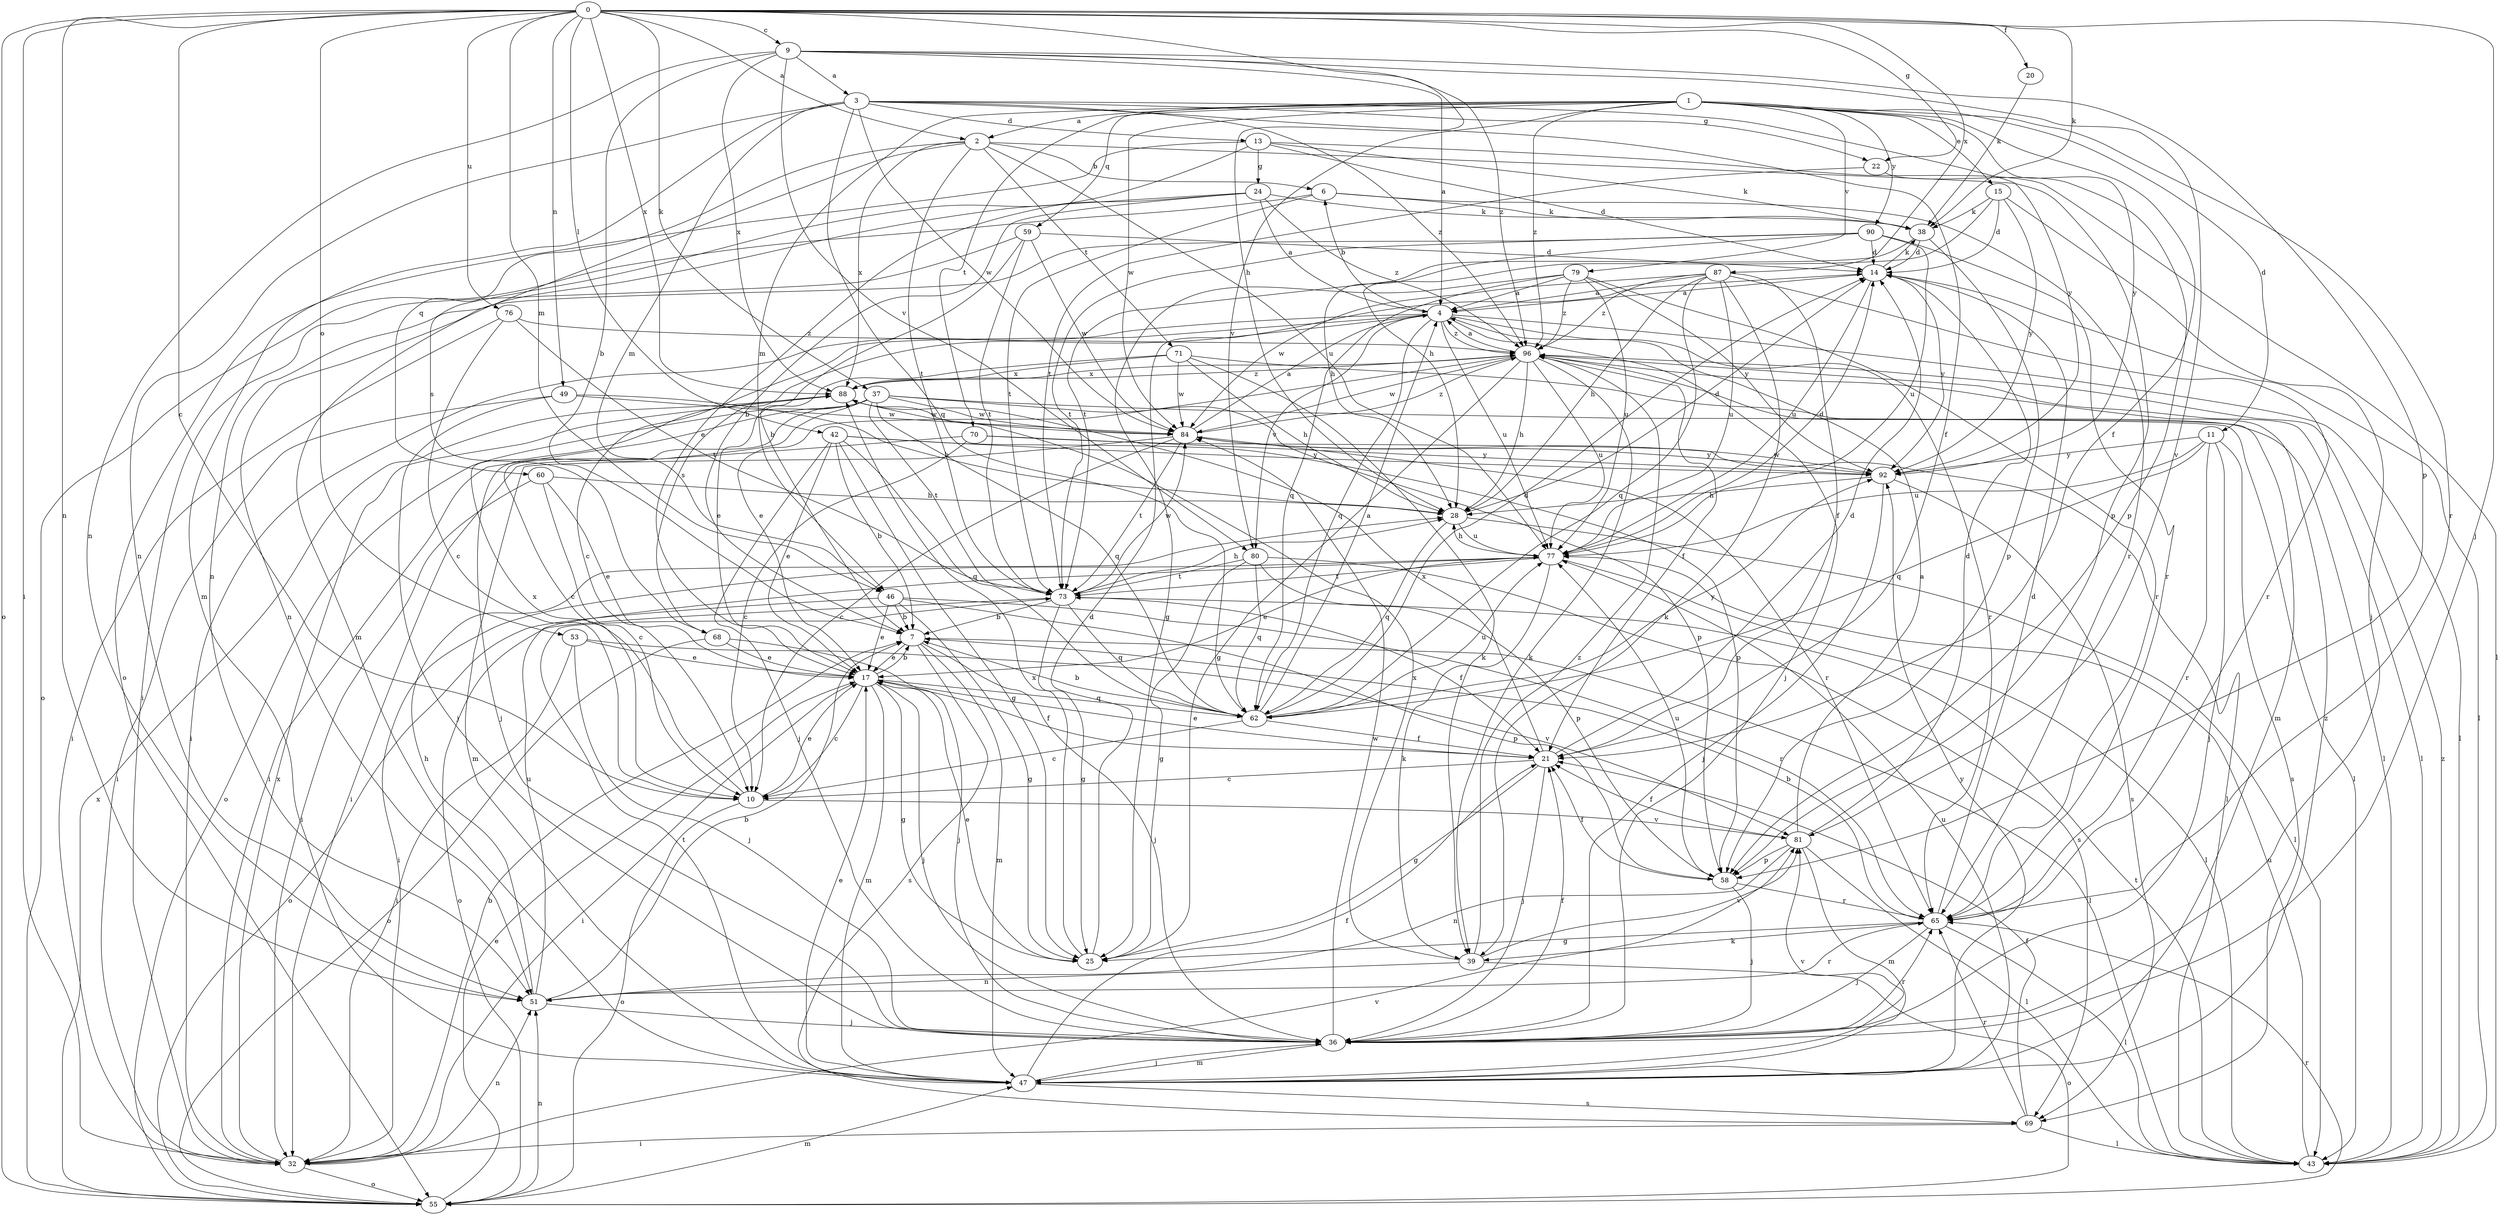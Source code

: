 strict digraph  {
0;
1;
2;
3;
4;
6;
7;
9;
10;
11;
13;
14;
15;
17;
20;
21;
22;
24;
25;
28;
32;
36;
37;
38;
39;
42;
43;
46;
47;
49;
51;
53;
55;
58;
59;
60;
62;
65;
68;
69;
70;
71;
73;
76;
77;
79;
80;
81;
84;
87;
88;
90;
92;
96;
0 -> 2  [label=a];
0 -> 9  [label=c];
0 -> 10  [label=c];
0 -> 20  [label=f];
0 -> 22  [label=g];
0 -> 28  [label=h];
0 -> 32  [label=i];
0 -> 36  [label=j];
0 -> 37  [label=k];
0 -> 38  [label=k];
0 -> 42  [label=l];
0 -> 46  [label=m];
0 -> 49  [label=n];
0 -> 51  [label=n];
0 -> 53  [label=o];
0 -> 55  [label=o];
0 -> 76  [label=u];
0 -> 87  [label=x];
0 -> 88  [label=x];
1 -> 2  [label=a];
1 -> 11  [label=d];
1 -> 15  [label=e];
1 -> 21  [label=f];
1 -> 46  [label=m];
1 -> 59  [label=q];
1 -> 65  [label=r];
1 -> 70  [label=t];
1 -> 79  [label=v];
1 -> 80  [label=v];
1 -> 84  [label=w];
1 -> 90  [label=y];
1 -> 92  [label=y];
1 -> 96  [label=z];
2 -> 6  [label=b];
2 -> 58  [label=p];
2 -> 60  [label=q];
2 -> 68  [label=s];
2 -> 71  [label=t];
2 -> 73  [label=t];
2 -> 77  [label=u];
2 -> 88  [label=x];
3 -> 13  [label=d];
3 -> 21  [label=f];
3 -> 22  [label=g];
3 -> 46  [label=m];
3 -> 47  [label=m];
3 -> 51  [label=n];
3 -> 62  [label=q];
3 -> 84  [label=w];
3 -> 92  [label=y];
3 -> 96  [label=z];
4 -> 6  [label=b];
4 -> 10  [label=c];
4 -> 32  [label=i];
4 -> 36  [label=j];
4 -> 43  [label=l];
4 -> 62  [label=q];
4 -> 65  [label=r];
4 -> 68  [label=s];
4 -> 77  [label=u];
4 -> 80  [label=v];
4 -> 96  [label=z];
6 -> 38  [label=k];
6 -> 55  [label=o];
6 -> 65  [label=r];
6 -> 73  [label=t];
7 -> 17  [label=e];
7 -> 36  [label=j];
7 -> 43  [label=l];
7 -> 47  [label=m];
7 -> 69  [label=s];
9 -> 3  [label=a];
9 -> 4  [label=a];
9 -> 7  [label=b];
9 -> 51  [label=n];
9 -> 58  [label=p];
9 -> 80  [label=v];
9 -> 81  [label=v];
9 -> 88  [label=x];
9 -> 96  [label=z];
10 -> 17  [label=e];
10 -> 55  [label=o];
10 -> 81  [label=v];
10 -> 88  [label=x];
11 -> 36  [label=j];
11 -> 62  [label=q];
11 -> 65  [label=r];
11 -> 69  [label=s];
11 -> 77  [label=u];
11 -> 92  [label=y];
13 -> 14  [label=d];
13 -> 24  [label=g];
13 -> 38  [label=k];
13 -> 43  [label=l];
13 -> 51  [label=n];
13 -> 55  [label=o];
14 -> 4  [label=a];
14 -> 38  [label=k];
14 -> 43  [label=l];
14 -> 77  [label=u];
14 -> 92  [label=y];
15 -> 14  [label=d];
15 -> 28  [label=h];
15 -> 36  [label=j];
15 -> 38  [label=k];
15 -> 92  [label=y];
17 -> 7  [label=b];
17 -> 10  [label=c];
17 -> 21  [label=f];
17 -> 25  [label=g];
17 -> 32  [label=i];
17 -> 36  [label=j];
17 -> 47  [label=m];
17 -> 62  [label=q];
20 -> 38  [label=k];
21 -> 10  [label=c];
21 -> 14  [label=d];
21 -> 17  [label=e];
21 -> 25  [label=g];
21 -> 36  [label=j];
21 -> 88  [label=x];
22 -> 58  [label=p];
22 -> 73  [label=t];
24 -> 4  [label=a];
24 -> 7  [label=b];
24 -> 17  [label=e];
24 -> 38  [label=k];
24 -> 47  [label=m];
24 -> 96  [label=z];
25 -> 14  [label=d];
25 -> 17  [label=e];
25 -> 88  [label=x];
28 -> 14  [label=d];
28 -> 43  [label=l];
28 -> 62  [label=q];
28 -> 77  [label=u];
32 -> 7  [label=b];
32 -> 51  [label=n];
32 -> 55  [label=o];
32 -> 81  [label=v];
32 -> 88  [label=x];
36 -> 21  [label=f];
36 -> 47  [label=m];
36 -> 65  [label=r];
36 -> 84  [label=w];
37 -> 10  [label=c];
37 -> 32  [label=i];
37 -> 36  [label=j];
37 -> 43  [label=l];
37 -> 55  [label=o];
37 -> 58  [label=p];
37 -> 62  [label=q];
37 -> 73  [label=t];
37 -> 84  [label=w];
38 -> 14  [label=d];
38 -> 58  [label=p];
38 -> 73  [label=t];
39 -> 51  [label=n];
39 -> 55  [label=o];
39 -> 81  [label=v];
39 -> 88  [label=x];
39 -> 96  [label=z];
42 -> 7  [label=b];
42 -> 17  [label=e];
42 -> 25  [label=g];
42 -> 36  [label=j];
42 -> 58  [label=p];
42 -> 62  [label=q];
42 -> 92  [label=y];
43 -> 73  [label=t];
43 -> 77  [label=u];
43 -> 96  [label=z];
46 -> 7  [label=b];
46 -> 17  [label=e];
46 -> 25  [label=g];
46 -> 55  [label=o];
46 -> 58  [label=p];
46 -> 65  [label=r];
47 -> 17  [label=e];
47 -> 21  [label=f];
47 -> 36  [label=j];
47 -> 69  [label=s];
47 -> 73  [label=t];
47 -> 77  [label=u];
47 -> 81  [label=v];
47 -> 92  [label=y];
47 -> 96  [label=z];
49 -> 28  [label=h];
49 -> 32  [label=i];
49 -> 36  [label=j];
49 -> 84  [label=w];
51 -> 7  [label=b];
51 -> 28  [label=h];
51 -> 36  [label=j];
51 -> 65  [label=r];
51 -> 77  [label=u];
53 -> 17  [label=e];
53 -> 32  [label=i];
53 -> 36  [label=j];
53 -> 81  [label=v];
55 -> 17  [label=e];
55 -> 47  [label=m];
55 -> 51  [label=n];
55 -> 65  [label=r];
55 -> 88  [label=x];
58 -> 21  [label=f];
58 -> 36  [label=j];
58 -> 65  [label=r];
58 -> 77  [label=u];
59 -> 7  [label=b];
59 -> 14  [label=d];
59 -> 32  [label=i];
59 -> 73  [label=t];
59 -> 84  [label=w];
60 -> 10  [label=c];
60 -> 17  [label=e];
60 -> 28  [label=h];
60 -> 32  [label=i];
62 -> 4  [label=a];
62 -> 7  [label=b];
62 -> 10  [label=c];
62 -> 14  [label=d];
62 -> 21  [label=f];
62 -> 77  [label=u];
62 -> 92  [label=y];
65 -> 7  [label=b];
65 -> 14  [label=d];
65 -> 25  [label=g];
65 -> 36  [label=j];
65 -> 39  [label=k];
65 -> 43  [label=l];
68 -> 17  [label=e];
68 -> 36  [label=j];
68 -> 55  [label=o];
69 -> 21  [label=f];
69 -> 32  [label=i];
69 -> 43  [label=l];
69 -> 65  [label=r];
70 -> 10  [label=c];
70 -> 32  [label=i];
70 -> 43  [label=l];
70 -> 92  [label=y];
71 -> 17  [label=e];
71 -> 28  [label=h];
71 -> 39  [label=k];
71 -> 43  [label=l];
71 -> 84  [label=w];
71 -> 88  [label=x];
73 -> 7  [label=b];
73 -> 21  [label=f];
73 -> 25  [label=g];
73 -> 28  [label=h];
73 -> 55  [label=o];
73 -> 62  [label=q];
73 -> 84  [label=w];
76 -> 10  [label=c];
76 -> 32  [label=i];
76 -> 73  [label=t];
76 -> 96  [label=z];
77 -> 14  [label=d];
77 -> 17  [label=e];
77 -> 28  [label=h];
77 -> 32  [label=i];
77 -> 39  [label=k];
77 -> 43  [label=l];
77 -> 73  [label=t];
79 -> 4  [label=a];
79 -> 25  [label=g];
79 -> 62  [label=q];
79 -> 65  [label=r];
79 -> 77  [label=u];
79 -> 92  [label=y];
79 -> 96  [label=z];
80 -> 25  [label=g];
80 -> 58  [label=p];
80 -> 62  [label=q];
80 -> 69  [label=s];
80 -> 73  [label=t];
81 -> 4  [label=a];
81 -> 14  [label=d];
81 -> 21  [label=f];
81 -> 43  [label=l];
81 -> 47  [label=m];
81 -> 51  [label=n];
81 -> 58  [label=p];
84 -> 4  [label=a];
84 -> 10  [label=c];
84 -> 47  [label=m];
84 -> 65  [label=r];
84 -> 73  [label=t];
84 -> 92  [label=y];
84 -> 96  [label=z];
87 -> 4  [label=a];
87 -> 21  [label=f];
87 -> 28  [label=h];
87 -> 39  [label=k];
87 -> 62  [label=q];
87 -> 65  [label=r];
87 -> 77  [label=u];
87 -> 84  [label=w];
87 -> 96  [label=z];
88 -> 84  [label=w];
88 -> 96  [label=z];
90 -> 14  [label=d];
90 -> 28  [label=h];
90 -> 51  [label=n];
90 -> 65  [label=r];
90 -> 73  [label=t];
90 -> 77  [label=u];
92 -> 28  [label=h];
92 -> 36  [label=j];
92 -> 69  [label=s];
92 -> 84  [label=w];
96 -> 4  [label=a];
96 -> 17  [label=e];
96 -> 21  [label=f];
96 -> 25  [label=g];
96 -> 28  [label=h];
96 -> 39  [label=k];
96 -> 43  [label=l];
96 -> 47  [label=m];
96 -> 77  [label=u];
96 -> 84  [label=w];
96 -> 88  [label=x];
}
